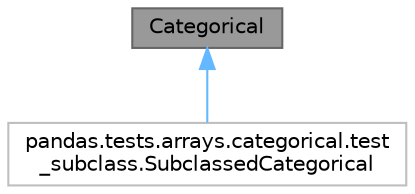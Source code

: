 digraph "Categorical"
{
 // LATEX_PDF_SIZE
  bgcolor="transparent";
  edge [fontname=Helvetica,fontsize=10,labelfontname=Helvetica,labelfontsize=10];
  node [fontname=Helvetica,fontsize=10,shape=box,height=0.2,width=0.4];
  Node1 [id="Node000001",label="Categorical",height=0.2,width=0.4,color="gray40", fillcolor="grey60", style="filled", fontcolor="black",tooltip=" "];
  Node1 -> Node2 [id="edge1_Node000001_Node000002",dir="back",color="steelblue1",style="solid",tooltip=" "];
  Node2 [id="Node000002",label="pandas.tests.arrays.categorical.test\l_subclass.SubclassedCategorical",height=0.2,width=0.4,color="grey75", fillcolor="white", style="filled",URL="$d9/d38/classpandas_1_1tests_1_1arrays_1_1categorical_1_1test__subclass_1_1SubclassedCategorical.html",tooltip=" "];
}
